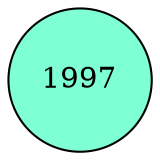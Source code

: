 digraph G{
node [shape=circle style=filled];
"0xc0000d6118"[label="1997
" fillcolor=aquamarine];

}
